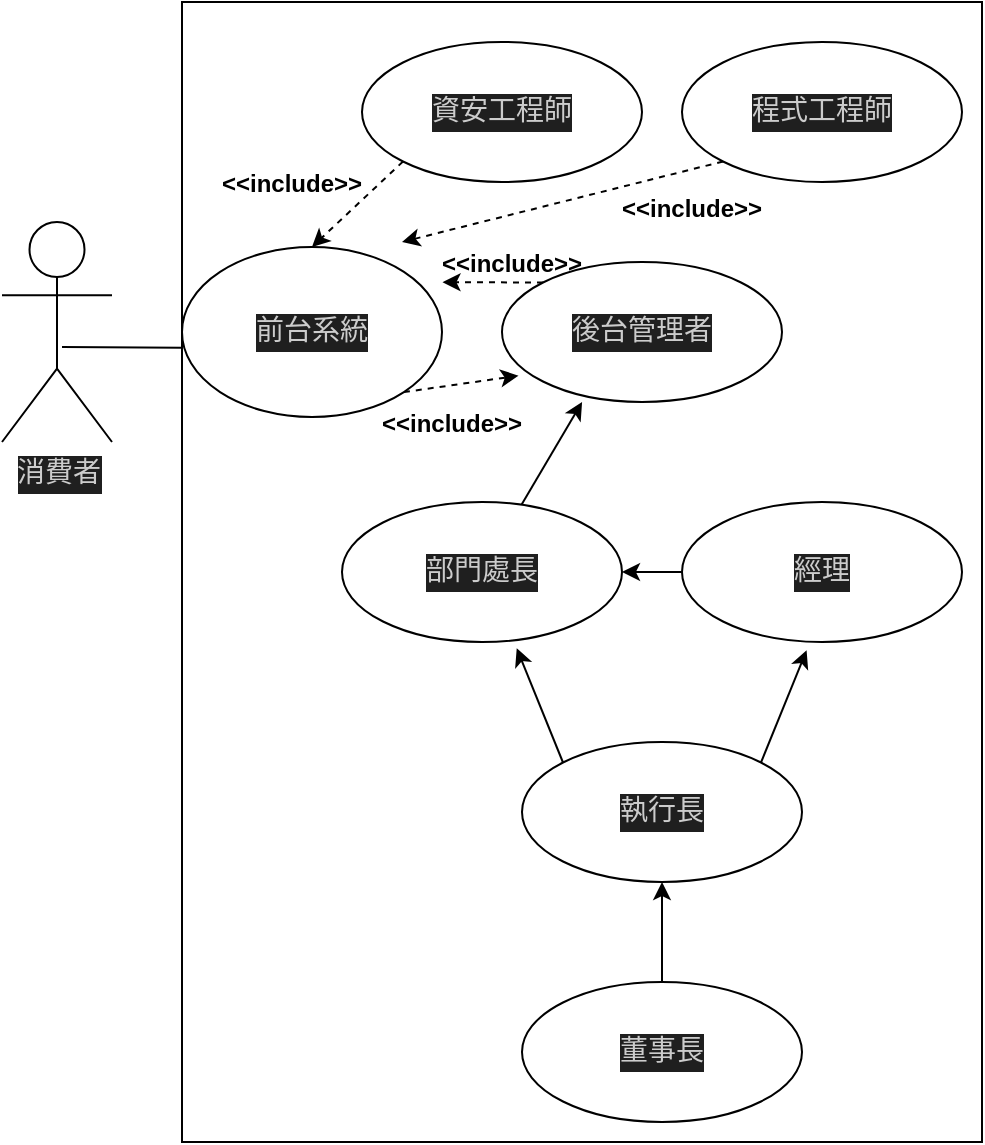 <mxfile>
    <diagram id="1uzpy6U9bqukzO-9XMFT" name="第1頁">
        <mxGraphModel dx="1053" dy="541" grid="1" gridSize="10" guides="1" tooltips="1" connect="1" arrows="1" fold="1" page="1" pageScale="1" pageWidth="827" pageHeight="1169" math="0" shadow="0">
            <root>
                <mxCell id="0"/>
                <mxCell id="1" parent="0"/>
                <mxCell id="37" value="" style="rounded=0;whiteSpace=wrap;html=1;" vertex="1" parent="1">
                    <mxGeometry x="130" y="10" width="400" height="570" as="geometry"/>
                </mxCell>
                <mxCell id="2" value="&lt;div style=&quot;color: rgb(204, 204, 204); background-color: rgb(31, 31, 31); font-family: Consolas, &amp;quot;Courier New&amp;quot;, monospace; font-size: 14px; line-height: 19px;&quot;&gt;消費者&lt;/div&gt;" style="shape=umlActor;verticalLabelPosition=bottom;verticalAlign=top;html=1;" parent="1" vertex="1">
                    <mxGeometry x="40" y="120" width="55" height="110" as="geometry"/>
                </mxCell>
                <mxCell id="17" style="edgeStyle=none;html=1;exitX=1;exitY=1;exitDx=0;exitDy=0;entryX=0.059;entryY=0.812;entryDx=0;entryDy=0;entryPerimeter=0;dashed=1;" parent="1" source="4" target="6" edge="1">
                    <mxGeometry relative="1" as="geometry"/>
                </mxCell>
                <mxCell id="4" value="&lt;div style=&quot;color: rgb(204, 204, 204); background-color: rgb(31, 31, 31); font-family: Consolas, &amp;quot;Courier New&amp;quot;, monospace; font-size: 14px; line-height: 19px;&quot;&gt;前台系統&lt;/div&gt;" style="ellipse;whiteSpace=wrap;html=1;" parent="1" vertex="1">
                    <mxGeometry x="130" y="132.5" width="130" height="85" as="geometry"/>
                </mxCell>
                <mxCell id="35" style="edgeStyle=none;html=1;exitX=0;exitY=1;exitDx=0;exitDy=0;entryX=0.5;entryY=0;entryDx=0;entryDy=0;dashed=1;" edge="1" parent="1" source="5" target="4">
                    <mxGeometry relative="1" as="geometry"/>
                </mxCell>
                <mxCell id="5" value="&lt;div style=&quot;color: rgb(204, 204, 204); background-color: rgb(31, 31, 31); font-family: Consolas, &amp;quot;Courier New&amp;quot;, monospace; font-size: 14px; line-height: 19px;&quot;&gt;&lt;div style=&quot;line-height: 19px;&quot;&gt;資安工程師&lt;/div&gt;&lt;/div&gt;" style="ellipse;whiteSpace=wrap;html=1;" parent="1" vertex="1">
                    <mxGeometry x="220" y="30" width="140" height="70" as="geometry"/>
                </mxCell>
                <mxCell id="18" style="edgeStyle=none;html=1;exitX=0;exitY=0;exitDx=0;exitDy=0;entryX=0.275;entryY=0.206;entryDx=0;entryDy=0;entryPerimeter=0;dashed=1;" parent="1" source="6" edge="1">
                    <mxGeometry relative="1" as="geometry">
                        <mxPoint x="260.25" y="150.08" as="targetPoint"/>
                    </mxGeometry>
                </mxCell>
                <mxCell id="6" value="&lt;div style=&quot;color: rgb(204, 204, 204); background-color: rgb(31, 31, 31); font-family: Consolas, &amp;quot;Courier New&amp;quot;, monospace; font-size: 14px; line-height: 19px;&quot;&gt;&lt;div style=&quot;line-height: 19px;&quot;&gt;後台管理者&lt;/div&gt;&lt;/div&gt;" style="ellipse;whiteSpace=wrap;html=1;" parent="1" vertex="1">
                    <mxGeometry x="290" y="140" width="140" height="70" as="geometry"/>
                </mxCell>
                <mxCell id="30" style="edgeStyle=none;html=1;entryX=1;entryY=0.5;entryDx=0;entryDy=0;" parent="1" source="7" target="9" edge="1">
                    <mxGeometry relative="1" as="geometry"/>
                </mxCell>
                <mxCell id="7" value="&lt;div style=&quot;color: rgb(204, 204, 204); background-color: rgb(31, 31, 31); font-family: Consolas, &amp;quot;Courier New&amp;quot;, monospace; font-size: 14px; line-height: 19px;&quot;&gt;&lt;div style=&quot;line-height: 19px;&quot;&gt;經理&lt;/div&gt;&lt;/div&gt;" style="ellipse;whiteSpace=wrap;html=1;" parent="1" vertex="1">
                    <mxGeometry x="380" y="260" width="140" height="70" as="geometry"/>
                </mxCell>
                <mxCell id="22" style="edgeStyle=none;html=1;exitX=0;exitY=1;exitDx=0;exitDy=0;dashed=1;" parent="1" source="8" edge="1">
                    <mxGeometry relative="1" as="geometry">
                        <mxPoint x="240" y="130" as="targetPoint"/>
                    </mxGeometry>
                </mxCell>
                <mxCell id="8" value="&lt;div style=&quot;color: rgb(204, 204, 204); background-color: rgb(31, 31, 31); font-family: Consolas, &amp;quot;Courier New&amp;quot;, monospace; font-size: 14px; line-height: 19px;&quot;&gt;&lt;div style=&quot;line-height: 19px;&quot;&gt;程式工程師&lt;/div&gt;&lt;/div&gt;" style="ellipse;whiteSpace=wrap;html=1;" parent="1" vertex="1">
                    <mxGeometry x="380" y="30" width="140" height="70" as="geometry"/>
                </mxCell>
                <mxCell id="29" style="edgeStyle=none;html=1;entryX=0.286;entryY=1;entryDx=0;entryDy=0;entryPerimeter=0;" parent="1" source="9" target="6" edge="1">
                    <mxGeometry relative="1" as="geometry"/>
                </mxCell>
                <mxCell id="9" value="&lt;div style=&quot;color: rgb(204, 204, 204); background-color: rgb(31, 31, 31); font-family: Consolas, &amp;quot;Courier New&amp;quot;, monospace; font-size: 14px; line-height: 19px;&quot;&gt;&lt;div style=&quot;line-height: 19px;&quot;&gt;部門處長&lt;/div&gt;&lt;/div&gt;" style="ellipse;whiteSpace=wrap;html=1;" parent="1" vertex="1">
                    <mxGeometry x="210" y="260" width="140" height="70" as="geometry"/>
                </mxCell>
                <mxCell id="23" style="edgeStyle=none;html=1;exitX=0.5;exitY=0;exitDx=0;exitDy=0;" parent="1" source="10" edge="1">
                    <mxGeometry relative="1" as="geometry">
                        <mxPoint x="370" y="450" as="targetPoint"/>
                    </mxGeometry>
                </mxCell>
                <mxCell id="10" value="&lt;div style=&quot;color: rgb(204, 204, 204); background-color: rgb(31, 31, 31); font-family: Consolas, &amp;quot;Courier New&amp;quot;, monospace; font-size: 14px; line-height: 19px;&quot;&gt;&lt;div style=&quot;line-height: 19px;&quot;&gt;&lt;div style=&quot;line-height: 19px;&quot;&gt;&lt;div style=&quot;line-height: 19px;&quot;&gt;董事長&lt;/div&gt;&lt;/div&gt;&lt;/div&gt;&lt;/div&gt;" style="ellipse;whiteSpace=wrap;html=1;" parent="1" vertex="1">
                    <mxGeometry x="300" y="500" width="140" height="70" as="geometry"/>
                </mxCell>
                <mxCell id="26" style="edgeStyle=none;html=1;exitX=0;exitY=0;exitDx=0;exitDy=0;entryX=0.624;entryY=1.045;entryDx=0;entryDy=0;entryPerimeter=0;" parent="1" source="11" target="9" edge="1">
                    <mxGeometry relative="1" as="geometry"/>
                </mxCell>
                <mxCell id="27" style="edgeStyle=none;html=1;exitX=1;exitY=0;exitDx=0;exitDy=0;entryX=0.445;entryY=1.059;entryDx=0;entryDy=0;entryPerimeter=0;" parent="1" source="11" target="7" edge="1">
                    <mxGeometry relative="1" as="geometry">
                        <mxPoint x="430" y="340" as="targetPoint"/>
                    </mxGeometry>
                </mxCell>
                <mxCell id="11" value="&lt;div style=&quot;color: rgb(204, 204, 204); background-color: rgb(31, 31, 31); font-family: Consolas, &amp;quot;Courier New&amp;quot;, monospace; font-size: 14px; line-height: 19px;&quot;&gt;&lt;div style=&quot;line-height: 19px;&quot;&gt;&lt;div style=&quot;line-height: 19px;&quot;&gt;執行長&lt;/div&gt;&lt;/div&gt;&lt;/div&gt;" style="ellipse;whiteSpace=wrap;html=1;" parent="1" vertex="1">
                    <mxGeometry x="300" y="380" width="140" height="70" as="geometry"/>
                </mxCell>
                <mxCell id="36" value="" style="endArrow=none;html=1;entryX=0.002;entryY=0.592;entryDx=0;entryDy=0;entryPerimeter=0;" edge="1" parent="1" target="4">
                    <mxGeometry width="50" height="50" relative="1" as="geometry">
                        <mxPoint x="70" y="182.5" as="sourcePoint"/>
                        <mxPoint x="120" y="132.5" as="targetPoint"/>
                    </mxGeometry>
                </mxCell>
                <mxCell id="39" value="&lt;&lt;include&gt;&gt;" style="text;align=center;fontStyle=1;verticalAlign=middle;spacingLeft=3;spacingRight=3;strokeColor=none;rotatable=0;points=[[0,0.5],[1,0.5]];portConstraint=eastwest;" vertex="1" parent="1">
                    <mxGeometry x="150" y="80" width="70" height="40" as="geometry"/>
                </mxCell>
                <mxCell id="40" value="&lt;&lt;include&gt;&gt;" style="text;align=center;fontStyle=1;verticalAlign=middle;spacingLeft=3;spacingRight=3;strokeColor=none;rotatable=0;points=[[0,0.5],[1,0.5]];portConstraint=eastwest;" vertex="1" parent="1">
                    <mxGeometry x="350" y="92.5" width="70" height="40" as="geometry"/>
                </mxCell>
                <mxCell id="41" value="&lt;&lt;include&gt;&gt;" style="text;align=center;fontStyle=1;verticalAlign=middle;spacingLeft=3;spacingRight=3;strokeColor=none;rotatable=0;points=[[0,0.5],[1,0.5]];portConstraint=eastwest;" vertex="1" parent="1">
                    <mxGeometry x="260" y="120" width="70" height="40" as="geometry"/>
                </mxCell>
                <mxCell id="42" value="&lt;&lt;include&gt;&gt;" style="text;align=center;fontStyle=1;verticalAlign=middle;spacingLeft=3;spacingRight=3;strokeColor=none;rotatable=0;points=[[0,0.5],[1,0.5]];portConstraint=eastwest;" vertex="1" parent="1">
                    <mxGeometry x="230" y="200" width="70" height="40" as="geometry"/>
                </mxCell>
            </root>
        </mxGraphModel>
    </diagram>
</mxfile>
